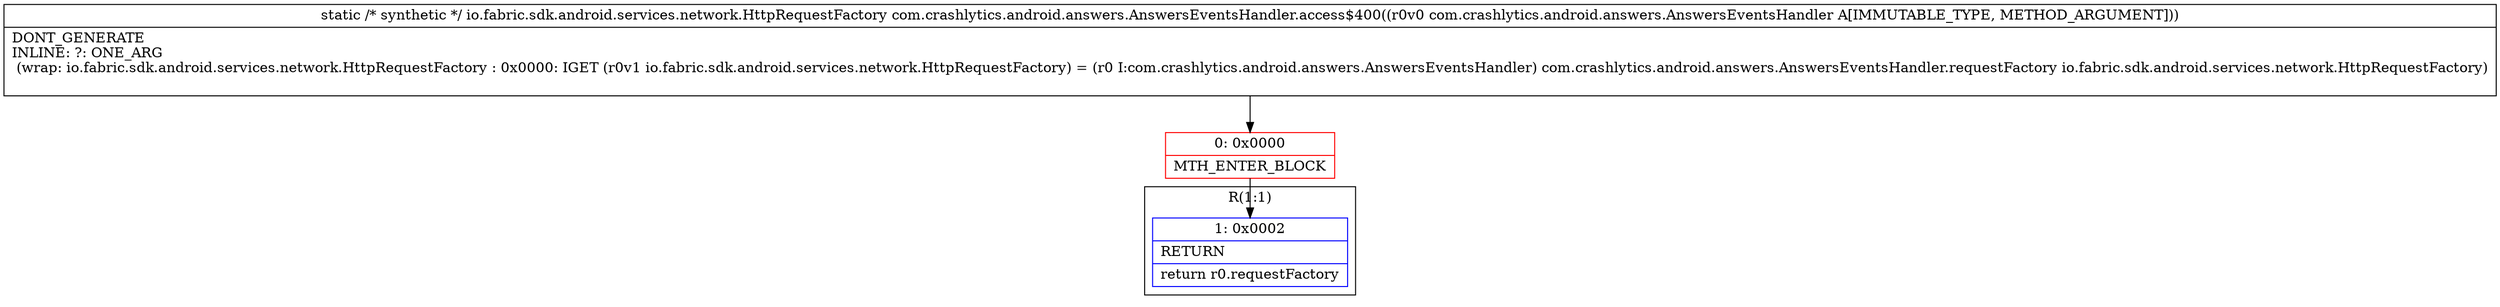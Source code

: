 digraph "CFG forcom.crashlytics.android.answers.AnswersEventsHandler.access$400(Lcom\/crashlytics\/android\/answers\/AnswersEventsHandler;)Lio\/fabric\/sdk\/android\/services\/network\/HttpRequestFactory;" {
subgraph cluster_Region_378300562 {
label = "R(1:1)";
node [shape=record,color=blue];
Node_1 [shape=record,label="{1\:\ 0x0002|RETURN\l|return r0.requestFactory\l}"];
}
Node_0 [shape=record,color=red,label="{0\:\ 0x0000|MTH_ENTER_BLOCK\l}"];
MethodNode[shape=record,label="{static \/* synthetic *\/ io.fabric.sdk.android.services.network.HttpRequestFactory com.crashlytics.android.answers.AnswersEventsHandler.access$400((r0v0 com.crashlytics.android.answers.AnswersEventsHandler A[IMMUTABLE_TYPE, METHOD_ARGUMENT]))  | DONT_GENERATE\lINLINE: ?: ONE_ARG  \l  (wrap: io.fabric.sdk.android.services.network.HttpRequestFactory : 0x0000: IGET  (r0v1 io.fabric.sdk.android.services.network.HttpRequestFactory) = (r0 I:com.crashlytics.android.answers.AnswersEventsHandler) com.crashlytics.android.answers.AnswersEventsHandler.requestFactory io.fabric.sdk.android.services.network.HttpRequestFactory)\l\l}"];
MethodNode -> Node_0;
Node_0 -> Node_1;
}

